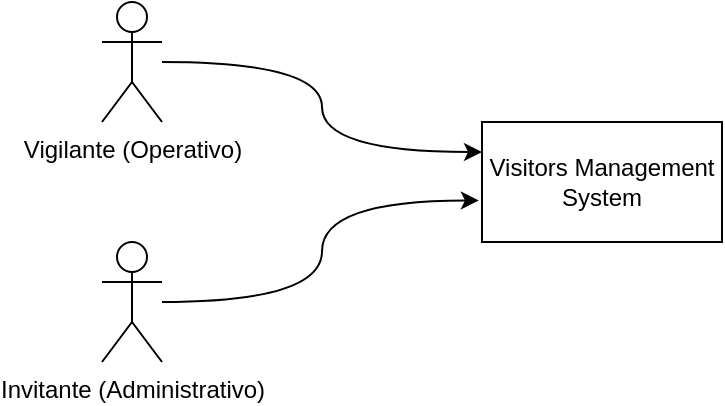 <mxfile version="20.6.0" type="device" pages="4"><diagram id="6_Up_MUq3tOMY8zhKOe7" name="Contexto 1.0.0"><mxGraphModel dx="657" dy="386" grid="1" gridSize="10" guides="1" tooltips="1" connect="1" arrows="1" fold="1" page="1" pageScale="1" pageWidth="2336" pageHeight="1654" math="0" shadow="0"><root><mxCell id="0"/><mxCell id="1" parent="0"/><mxCell id="KdrVDyiOdtad89jNXlcu-1" value="Visitors Management System" style="rounded=0;whiteSpace=wrap;html=1;" vertex="1" parent="1"><mxGeometry x="440" y="210" width="120" height="60" as="geometry"/></mxCell><mxCell id="KdrVDyiOdtad89jNXlcu-5" style="edgeStyle=orthogonalEdgeStyle;rounded=0;orthogonalLoop=1;jettySize=auto;html=1;entryX=0;entryY=0.25;entryDx=0;entryDy=0;curved=1;" edge="1" parent="1" source="KdrVDyiOdtad89jNXlcu-2" target="KdrVDyiOdtad89jNXlcu-1"><mxGeometry relative="1" as="geometry"/></mxCell><mxCell id="KdrVDyiOdtad89jNXlcu-2" value="Vigilante (Operativo)" style="shape=umlActor;verticalLabelPosition=bottom;verticalAlign=top;html=1;outlineConnect=0;" vertex="1" parent="1"><mxGeometry x="250" y="150" width="30" height="60" as="geometry"/></mxCell><mxCell id="KdrVDyiOdtad89jNXlcu-6" style="edgeStyle=orthogonalEdgeStyle;rounded=0;orthogonalLoop=1;jettySize=auto;html=1;entryX=-0.013;entryY=0.654;entryDx=0;entryDy=0;entryPerimeter=0;curved=1;" edge="1" parent="1" source="KdrVDyiOdtad89jNXlcu-3" target="KdrVDyiOdtad89jNXlcu-1"><mxGeometry relative="1" as="geometry"/></mxCell><mxCell id="KdrVDyiOdtad89jNXlcu-3" value="Invitante (Administrativo)" style="shape=umlActor;verticalLabelPosition=bottom;verticalAlign=top;html=1;outlineConnect=0;" vertex="1" parent="1"><mxGeometry x="250" y="270" width="30" height="60" as="geometry"/></mxCell></root></mxGraphModel></diagram><diagram id="4MX_dlhpi_u-5nDaRTM5" name="Funcional 1.0.4"><mxGraphModel dx="1642" dy="964" grid="1" gridSize="10" guides="1" tooltips="1" connect="1" arrows="1" fold="1" page="1" pageScale="1" pageWidth="2336" pageHeight="1654" math="0" shadow="0"><root><mxCell id="0"/><mxCell id="1" parent="0"/><mxCell id="9JVxQFxeBSFho5vGc0Pp-1" value="&lt;p style=&quot;margin:0px;margin-top:6px;text-align:center;&quot;&gt;&lt;b&gt;Component&lt;/b&gt;&lt;/p&gt;&lt;hr&gt;&lt;p style=&quot;text-align: center; margin: 0px 0px 0px 8px;&quot;&gt;&lt;br&gt;&lt;/p&gt;&lt;p style=&quot;text-align: center; margin: 0px 0px 0px 8px;&quot;&gt;Interfaz Frontend&lt;/p&gt;" style="align=left;overflow=fill;html=1;dropTarget=0;" vertex="1" parent="1"><mxGeometry x="50" y="120" width="180" height="90" as="geometry"/></mxCell><mxCell id="9JVxQFxeBSFho5vGc0Pp-2" value="" style="shape=component;jettyWidth=8;jettyHeight=4;" vertex="1" parent="9JVxQFxeBSFho5vGc0Pp-1"><mxGeometry x="1" width="20" height="20" relative="1" as="geometry"><mxPoint x="-24" y="4" as="offset"/></mxGeometry></mxCell><mxCell id="9JVxQFxeBSFho5vGc0Pp-3" value="&lt;p style=&quot;margin:0px;margin-top:6px;text-align:center;&quot;&gt;&lt;b&gt;Component&lt;/b&gt;&lt;/p&gt;&lt;hr&gt;&lt;p style=&quot;text-align: center; margin: 0px 0px 0px 8px;&quot;&gt;&lt;br&gt;&lt;/p&gt;&lt;p style=&quot;text-align: center; margin: 0px 0px 0px 8px;&quot;&gt;API Gateway&lt;/p&gt;" style="align=left;overflow=fill;html=1;dropTarget=0;" vertex="1" parent="1"><mxGeometry x="310" y="120" width="180" height="90" as="geometry"/></mxCell><mxCell id="9JVxQFxeBSFho5vGc0Pp-4" value="" style="shape=component;jettyWidth=8;jettyHeight=4;" vertex="1" parent="9JVxQFxeBSFho5vGc0Pp-3"><mxGeometry x="1" width="20" height="20" relative="1" as="geometry"><mxPoint x="-24" y="4" as="offset"/></mxGeometry></mxCell><mxCell id="9JVxQFxeBSFho5vGc0Pp-43" style="edgeStyle=orthogonalEdgeStyle;rounded=1;orthogonalLoop=1;jettySize=auto;html=1;endArrow=classic;endFill=1;" edge="1" parent="1" source="9JVxQFxeBSFho5vGc0Pp-5" target="9JVxQFxeBSFho5vGc0Pp-37"><mxGeometry relative="1" as="geometry"/></mxCell><mxCell id="9JVxQFxeBSFho5vGc0Pp-5" value="&lt;p style=&quot;margin:0px;margin-top:6px;text-align:center;&quot;&gt;&lt;b&gt;Component&lt;/b&gt;&lt;/p&gt;&lt;hr&gt;&lt;p style=&quot;text-align: center; margin: 0px 0px 0px 8px;&quot;&gt;&lt;br&gt;&lt;/p&gt;&lt;p style=&quot;text-align: center; margin: 0px 0px 0px 8px;&quot;&gt;Gestión Usuarios Sistema&lt;/p&gt;" style="align=left;overflow=fill;html=1;dropTarget=0;" vertex="1" parent="1"><mxGeometry x="880" y="40" width="180" height="90" as="geometry"/></mxCell><mxCell id="9JVxQFxeBSFho5vGc0Pp-6" value="" style="shape=component;jettyWidth=8;jettyHeight=4;" vertex="1" parent="9JVxQFxeBSFho5vGc0Pp-5"><mxGeometry x="1" width="20" height="20" relative="1" as="geometry"><mxPoint x="-24" y="4" as="offset"/></mxGeometry></mxCell><mxCell id="9JVxQFxeBSFho5vGc0Pp-44" style="edgeStyle=orthogonalEdgeStyle;rounded=1;orthogonalLoop=1;jettySize=auto;html=1;endArrow=classic;endFill=1;" edge="1" parent="1" source="9JVxQFxeBSFho5vGc0Pp-7" target="9JVxQFxeBSFho5vGc0Pp-39"><mxGeometry relative="1" as="geometry"><Array as="points"><mxPoint x="1099" y="160"/></Array></mxGeometry></mxCell><mxCell id="9JVxQFxeBSFho5vGc0Pp-49" style="edgeStyle=orthogonalEdgeStyle;rounded=1;orthogonalLoop=1;jettySize=auto;html=1;endArrow=classic;endFill=1;" edge="1" parent="1" source="9JVxQFxeBSFho5vGc0Pp-7" target="9JVxQFxeBSFho5vGc0Pp-47"><mxGeometry relative="1" as="geometry"/></mxCell><mxCell id="9JVxQFxeBSFho5vGc0Pp-7" value="&lt;p style=&quot;margin:0px;margin-top:6px;text-align:center;&quot;&gt;&lt;b&gt;Component&lt;/b&gt;&lt;/p&gt;&lt;hr&gt;&lt;p style=&quot;text-align: center; margin: 0px 0px 0px 8px;&quot;&gt;&lt;br&gt;&lt;/p&gt;&lt;p style=&quot;text-align: center; margin: 0px 0px 0px 8px;&quot;&gt;Gestión Visitantes&lt;/p&gt;" style="align=left;overflow=fill;html=1;dropTarget=0;" vertex="1" parent="1"><mxGeometry x="610" y="150" width="180" height="90" as="geometry"/></mxCell><mxCell id="9JVxQFxeBSFho5vGc0Pp-8" value="" style="shape=component;jettyWidth=8;jettyHeight=4;" vertex="1" parent="9JVxQFxeBSFho5vGc0Pp-7"><mxGeometry x="1" width="20" height="20" relative="1" as="geometry"><mxPoint x="-24" y="4" as="offset"/></mxGeometry></mxCell><mxCell id="9JVxQFxeBSFho5vGc0Pp-45" style="edgeStyle=orthogonalEdgeStyle;rounded=1;orthogonalLoop=1;jettySize=auto;html=1;endArrow=classic;endFill=1;" edge="1" parent="1" source="9JVxQFxeBSFho5vGc0Pp-9" target="9JVxQFxeBSFho5vGc0Pp-39"><mxGeometry relative="1" as="geometry"><Array as="points"><mxPoint x="1099" y="350"/></Array></mxGeometry></mxCell><mxCell id="9JVxQFxeBSFho5vGc0Pp-46" style="edgeStyle=orthogonalEdgeStyle;rounded=1;orthogonalLoop=1;jettySize=auto;html=1;endArrow=classic;endFill=1;" edge="1" parent="1" source="9JVxQFxeBSFho5vGc0Pp-9" target="9JVxQFxeBSFho5vGc0Pp-37"><mxGeometry relative="1" as="geometry"><Array as="points"><mxPoint x="1250" y="400"/><mxPoint x="1250" y="170"/><mxPoint x="1179" y="170"/></Array></mxGeometry></mxCell><mxCell id="9JVxQFxeBSFho5vGc0Pp-9" value="&lt;p style=&quot;margin:0px;margin-top:6px;text-align:center;&quot;&gt;&lt;b&gt;Component&lt;/b&gt;&lt;/p&gt;&lt;hr&gt;&lt;p style=&quot;text-align: center; margin: 0px 0px 0px 8px;&quot;&gt;&lt;br&gt;&lt;/p&gt;&lt;p style=&quot;text-align: center; margin: 0px 0px 0px 8px;&quot;&gt;Gestión Reportes&lt;/p&gt;" style="align=left;overflow=fill;html=1;dropTarget=0;" vertex="1" parent="1"><mxGeometry x="620" y="320" width="180" height="90" as="geometry"/></mxCell><mxCell id="9JVxQFxeBSFho5vGc0Pp-10" value="" style="shape=component;jettyWidth=8;jettyHeight=4;" vertex="1" parent="9JVxQFxeBSFho5vGc0Pp-9"><mxGeometry x="1" width="20" height="20" relative="1" as="geometry"><mxPoint x="-24" y="4" as="offset"/></mxGeometry></mxCell><mxCell id="9JVxQFxeBSFho5vGc0Pp-19" value="" style="rounded=0;orthogonalLoop=1;jettySize=auto;html=1;endArrow=none;endFill=0;sketch=0;sourcePerimeterSpacing=0;targetPerimeterSpacing=0;exitX=0;exitY=0.5;exitDx=0;exitDy=0;" edge="1" target="9JVxQFxeBSFho5vGc0Pp-21" parent="1" source="9JVxQFxeBSFho5vGc0Pp-3"><mxGeometry relative="1" as="geometry"><mxPoint x="310" y="110" as="sourcePoint"/></mxGeometry></mxCell><mxCell id="9JVxQFxeBSFho5vGc0Pp-20" value="" style="rounded=0;orthogonalLoop=1;jettySize=auto;html=1;endArrow=halfCircle;endFill=0;entryX=0.5;entryY=0.5;endSize=6;strokeWidth=1;sketch=0;exitX=1;exitY=0.5;exitDx=0;exitDy=0;" edge="1" target="9JVxQFxeBSFho5vGc0Pp-21" parent="1" source="9JVxQFxeBSFho5vGc0Pp-1"><mxGeometry relative="1" as="geometry"><mxPoint x="260" y="120" as="sourcePoint"/></mxGeometry></mxCell><mxCell id="9JVxQFxeBSFho5vGc0Pp-21" value="" style="ellipse;whiteSpace=wrap;html=1;align=center;aspect=fixed;resizable=0;points=[];outlineConnect=0;sketch=0;fillStyle=auto;" vertex="1" parent="1"><mxGeometry x="268" y="160" width="10" height="10" as="geometry"/></mxCell><mxCell id="9JVxQFxeBSFho5vGc0Pp-24" value="" style="rounded=0;orthogonalLoop=1;jettySize=auto;html=1;endArrow=none;endFill=0;sketch=0;sourcePerimeterSpacing=0;targetPerimeterSpacing=0;exitX=-0.004;exitY=0.376;exitDx=0;exitDy=0;exitPerimeter=0;" edge="1" parent="1" target="9JVxQFxeBSFho5vGc0Pp-26" source="9JVxQFxeBSFho5vGc0Pp-5"><mxGeometry relative="1" as="geometry"><mxPoint x="590" y="115" as="sourcePoint"/><Array as="points"/></mxGeometry></mxCell><mxCell id="9JVxQFxeBSFho5vGc0Pp-25" value="" style="rounded=0;orthogonalLoop=1;jettySize=auto;html=1;endArrow=halfCircle;endFill=0;entryX=0.5;entryY=0.5;endSize=6;strokeWidth=1;sketch=0;exitX=1.002;exitY=0.282;exitDx=0;exitDy=0;exitPerimeter=0;" edge="1" parent="1" target="9JVxQFxeBSFho5vGc0Pp-26" source="9JVxQFxeBSFho5vGc0Pp-3"><mxGeometry relative="1" as="geometry"><mxPoint x="510" y="115" as="sourcePoint"/><Array as="points"><mxPoint x="610" y="80"/></Array></mxGeometry></mxCell><mxCell id="9JVxQFxeBSFho5vGc0Pp-26" value="" style="ellipse;whiteSpace=wrap;html=1;align=center;aspect=fixed;resizable=0;points=[];outlineConnect=0;sketch=0;fillStyle=auto;" vertex="1" parent="1"><mxGeometry x="790" y="70" width="10" height="10" as="geometry"/></mxCell><mxCell id="9JVxQFxeBSFho5vGc0Pp-27" value="" style="rounded=0;orthogonalLoop=1;jettySize=auto;html=1;endArrow=none;endFill=0;sketch=0;sourcePerimeterSpacing=0;targetPerimeterSpacing=0;exitX=-0.016;exitY=0.429;exitDx=0;exitDy=0;exitPerimeter=0;" edge="1" parent="1" target="9JVxQFxeBSFho5vGc0Pp-29" source="9JVxQFxeBSFho5vGc0Pp-7"><mxGeometry relative="1" as="geometry"><mxPoint x="590" y="175" as="sourcePoint"/></mxGeometry></mxCell><mxCell id="9JVxQFxeBSFho5vGc0Pp-28" value="" style="rounded=0;orthogonalLoop=1;jettySize=auto;html=1;endArrow=halfCircle;endFill=0;entryX=0.5;entryY=0.5;endSize=6;strokeWidth=1;sketch=0;exitX=1.004;exitY=0.602;exitDx=0;exitDy=0;exitPerimeter=0;" edge="1" parent="1" target="9JVxQFxeBSFho5vGc0Pp-29" source="9JVxQFxeBSFho5vGc0Pp-3"><mxGeometry relative="1" as="geometry"><mxPoint x="510" y="175" as="sourcePoint"/></mxGeometry></mxCell><mxCell id="9JVxQFxeBSFho5vGc0Pp-29" value="" style="ellipse;whiteSpace=wrap;html=1;align=center;aspect=fixed;resizable=0;points=[];outlineConnect=0;sketch=0;fillStyle=auto;" vertex="1" parent="1"><mxGeometry x="548" y="170" width="10" height="10" as="geometry"/></mxCell><mxCell id="9JVxQFxeBSFho5vGc0Pp-31" value="" style="rounded=0;orthogonalLoop=1;jettySize=auto;html=1;endArrow=none;endFill=0;sketch=0;sourcePerimeterSpacing=0;targetPerimeterSpacing=0;exitX=-0.004;exitY=0.857;exitDx=0;exitDy=0;exitPerimeter=0;" edge="1" parent="1" target="9JVxQFxeBSFho5vGc0Pp-33" source="9JVxQFxeBSFho5vGc0Pp-5"><mxGeometry relative="1" as="geometry"><mxPoint x="826.4" y="118.61" as="sourcePoint"/></mxGeometry></mxCell><mxCell id="9JVxQFxeBSFho5vGc0Pp-32" value="" style="rounded=0;orthogonalLoop=1;jettySize=auto;html=1;endArrow=halfCircle;endFill=0;entryX=0.5;entryY=0.5;endSize=6;strokeWidth=1;sketch=0;exitX=0.676;exitY=-0.03;exitDx=0;exitDy=0;exitPerimeter=0;" edge="1" parent="1" target="9JVxQFxeBSFho5vGc0Pp-33" source="9JVxQFxeBSFho5vGc0Pp-7"><mxGeometry relative="1" as="geometry"><mxPoint x="710.0" y="104.18" as="sourcePoint"/></mxGeometry></mxCell><mxCell id="9JVxQFxeBSFho5vGc0Pp-33" value="" style="ellipse;whiteSpace=wrap;html=1;align=center;aspect=fixed;resizable=0;points=[];outlineConnect=0;sketch=0;fillStyle=auto;" vertex="1" parent="1"><mxGeometry x="790" y="110" width="10" height="10" as="geometry"/></mxCell><mxCell id="9JVxQFxeBSFho5vGc0Pp-34" value="" style="rounded=0;orthogonalLoop=1;jettySize=auto;html=1;endArrow=none;endFill=0;sketch=0;sourcePerimeterSpacing=0;targetPerimeterSpacing=0;exitX=0;exitY=0.5;exitDx=0;exitDy=0;" edge="1" parent="1" target="9JVxQFxeBSFho5vGc0Pp-36" source="9JVxQFxeBSFho5vGc0Pp-9"><mxGeometry relative="1" as="geometry"><mxPoint x="596.4" y="288.61" as="sourcePoint"/></mxGeometry></mxCell><mxCell id="9JVxQFxeBSFho5vGc0Pp-35" value="" style="rounded=0;orthogonalLoop=1;jettySize=auto;html=1;endArrow=halfCircle;endFill=0;entryX=0.5;entryY=0.5;endSize=6;strokeWidth=1;sketch=0;exitX=1;exitY=1;exitDx=0;exitDy=0;" edge="1" parent="1" target="9JVxQFxeBSFho5vGc0Pp-36" source="9JVxQFxeBSFho5vGc0Pp-3"><mxGeometry relative="1" as="geometry"><mxPoint x="480.0" y="274.18" as="sourcePoint"/></mxGeometry></mxCell><mxCell id="9JVxQFxeBSFho5vGc0Pp-36" value="" style="ellipse;whiteSpace=wrap;html=1;align=center;aspect=fixed;resizable=0;points=[];outlineConnect=0;sketch=0;fillStyle=auto;" vertex="1" parent="1"><mxGeometry x="537.28" y="270" width="10" height="10" as="geometry"/></mxCell><mxCell id="9JVxQFxeBSFho5vGc0Pp-37" value="" style="sketch=0;outlineConnect=0;fontColor=#232F3E;gradientColor=none;fillColor=#2E27AD;strokeColor=none;dashed=0;verticalLabelPosition=bottom;verticalAlign=top;align=center;html=1;fontSize=12;fontStyle=0;aspect=fixed;pointerEvents=1;shape=mxgraph.aws4.rds_instance;fillStyle=auto;" vertex="1" parent="1"><mxGeometry x="1140" y="46" width="78" height="78" as="geometry"/></mxCell><mxCell id="9JVxQFxeBSFho5vGc0Pp-39" value="" style="sketch=0;outlineConnect=0;fontColor=#232F3E;gradientColor=none;fillColor=#2E27AD;strokeColor=none;dashed=0;verticalLabelPosition=bottom;verticalAlign=top;align=center;html=1;fontSize=12;fontStyle=0;aspect=fixed;pointerEvents=1;shape=mxgraph.aws4.rds_instance;fillStyle=auto;" vertex="1" parent="1"><mxGeometry x="1060" y="192" width="78" height="78" as="geometry"/></mxCell><mxCell id="9JVxQFxeBSFho5vGc0Pp-40" value="DB Usuarios &lt;br&gt;Sistema" style="text;html=1;align=center;verticalAlign=middle;resizable=0;points=[];autosize=1;strokeColor=none;fillColor=none;fillStyle=auto;" vertex="1" parent="1"><mxGeometry x="1220" y="70" width="90" height="40" as="geometry"/></mxCell><mxCell id="9JVxQFxeBSFho5vGc0Pp-41" value="DB Visitantes" style="text;html=1;align=center;verticalAlign=middle;resizable=0;points=[];autosize=1;strokeColor=none;fillColor=none;fillStyle=auto;" vertex="1" parent="1"><mxGeometry x="1133" y="216" width="100" height="30" as="geometry"/></mxCell><mxCell id="9JVxQFxeBSFho5vGc0Pp-47" value="" style="sketch=0;outlineConnect=0;fontColor=#232F3E;gradientColor=none;fillColor=#3F8624;strokeColor=none;dashed=0;verticalLabelPosition=bottom;verticalAlign=top;align=center;html=1;fontSize=12;fontStyle=0;aspect=fixed;pointerEvents=1;shape=mxgraph.aws4.bucket;fillStyle=auto;" vertex="1" parent="1"><mxGeometry x="900" y="202" width="75" height="78" as="geometry"/></mxCell><mxCell id="9JVxQFxeBSFho5vGc0Pp-48" value="Bucket S3&lt;br&gt;Imagenes" style="text;html=1;align=center;verticalAlign=middle;resizable=0;points=[];autosize=1;strokeColor=none;fillColor=none;" vertex="1" parent="1"><mxGeometry x="895" y="290" width="80" height="40" as="geometry"/></mxCell></root></mxGraphModel></diagram><diagram id="lHHmDPMZV5CwxSd2pmY5" name="Despliegue 1.0.1"><mxGraphModel dx="1368" dy="803" grid="1" gridSize="10" guides="1" tooltips="1" connect="1" arrows="1" fold="1" page="1" pageScale="1" pageWidth="2336" pageHeight="1654" math="0" shadow="0"><root><mxCell id="0"/><mxCell id="1" parent="0"/><mxCell id="e7uuvnh8f44NbbZcaJek-3" value="" style="group" vertex="1" connectable="0" parent="1"><mxGeometry x="80" y="80" width="180" height="100" as="geometry"/></mxCell><mxCell id="e7uuvnh8f44NbbZcaJek-1" value="Servidor Front" style="verticalAlign=top;align=left;spacingTop=8;spacingLeft=2;spacingRight=12;shape=cube;size=10;direction=south;fontStyle=4;html=1;fillStyle=auto;" vertex="1" parent="e7uuvnh8f44NbbZcaJek-3"><mxGeometry width="180" height="100.0" as="geometry"/></mxCell><mxCell id="e7uuvnh8f44NbbZcaJek-2" value="Frontend" style="shape=module;align=left;spacingLeft=20;align=center;verticalAlign=top;fillStyle=auto;" vertex="1" parent="e7uuvnh8f44NbbZcaJek-3"><mxGeometry x="30" y="40" width="100" height="50" as="geometry"/></mxCell><mxCell id="e7uuvnh8f44NbbZcaJek-4" value="" style="group" vertex="1" connectable="0" parent="1"><mxGeometry x="80" y="290" width="180" height="120" as="geometry"/></mxCell><mxCell id="e7uuvnh8f44NbbZcaJek-5" value="PC Cliente / Smartphone" style="verticalAlign=top;align=left;spacingTop=8;spacingLeft=2;spacingRight=12;shape=cube;size=10;direction=south;fontStyle=4;html=1;fillStyle=auto;" vertex="1" parent="e7uuvnh8f44NbbZcaJek-4"><mxGeometry width="180" height="120.0" as="geometry"/></mxCell><mxCell id="e7uuvnh8f44NbbZcaJek-6" value="Browser &#10;Cliente" style="shape=module;align=left;spacingLeft=20;align=center;verticalAlign=top;fillStyle=auto;" vertex="1" parent="e7uuvnh8f44NbbZcaJek-4"><mxGeometry x="30" y="50" width="100" height="44.71" as="geometry"/></mxCell><mxCell id="e7uuvnh8f44NbbZcaJek-7" style="edgeStyle=orthogonalEdgeStyle;rounded=1;orthogonalLoop=1;jettySize=auto;html=1;endArrow=none;endFill=0;" edge="1" parent="1" source="e7uuvnh8f44NbbZcaJek-5" target="e7uuvnh8f44NbbZcaJek-1"><mxGeometry relative="1" as="geometry"/></mxCell><mxCell id="e7uuvnh8f44NbbZcaJek-8" value="" style="group" vertex="1" connectable="0" parent="1"><mxGeometry x="380" y="80" width="180" height="100" as="geometry"/></mxCell><mxCell id="e7uuvnh8f44NbbZcaJek-9" value="Servicio AWS" style="verticalAlign=top;align=left;spacingTop=8;spacingLeft=2;spacingRight=12;shape=cube;size=10;direction=south;fontStyle=4;html=1;fillStyle=auto;" vertex="1" parent="e7uuvnh8f44NbbZcaJek-8"><mxGeometry width="180" height="100.0" as="geometry"/></mxCell><mxCell id="e7uuvnh8f44NbbZcaJek-10" value="API&#10;Gateway" style="shape=module;align=left;spacingLeft=20;align=center;verticalAlign=top;fillStyle=auto;" vertex="1" parent="e7uuvnh8f44NbbZcaJek-8"><mxGeometry x="30" y="40" width="100" height="50" as="geometry"/></mxCell><mxCell id="e7uuvnh8f44NbbZcaJek-11" value="" style="group" vertex="1" connectable="0" parent="1"><mxGeometry x="770" y="70" width="180" height="100" as="geometry"/></mxCell><mxCell id="e7uuvnh8f44NbbZcaJek-12" value="EKS AWS" style="verticalAlign=top;align=left;spacingTop=8;spacingLeft=2;spacingRight=12;shape=cube;size=10;direction=south;fontStyle=4;html=1;fillStyle=auto;" vertex="1" parent="e7uuvnh8f44NbbZcaJek-11"><mxGeometry width="180" height="100.0" as="geometry"/></mxCell><mxCell id="e7uuvnh8f44NbbZcaJek-13" value="Usuarios&#10;Sistema" style="shape=module;align=left;spacingLeft=20;align=center;verticalAlign=top;fillStyle=auto;" vertex="1" parent="e7uuvnh8f44NbbZcaJek-11"><mxGeometry x="30" y="40" width="100" height="50" as="geometry"/></mxCell><mxCell id="e7uuvnh8f44NbbZcaJek-14" value="" style="group" vertex="1" connectable="0" parent="1"><mxGeometry x="630" y="430" width="180" height="100" as="geometry"/></mxCell><mxCell id="e7uuvnh8f44NbbZcaJek-15" value="EKS AWS" style="verticalAlign=top;align=left;spacingTop=8;spacingLeft=2;spacingRight=12;shape=cube;size=10;direction=south;fontStyle=4;html=1;fillStyle=auto;" vertex="1" parent="e7uuvnh8f44NbbZcaJek-14"><mxGeometry width="180" height="100.0" as="geometry"/></mxCell><mxCell id="e7uuvnh8f44NbbZcaJek-16" value="Reportes" style="shape=module;align=left;spacingLeft=20;align=center;verticalAlign=top;fillStyle=auto;" vertex="1" parent="e7uuvnh8f44NbbZcaJek-14"><mxGeometry x="30" y="40" width="100" height="50" as="geometry"/></mxCell><mxCell id="e7uuvnh8f44NbbZcaJek-17" value="" style="group" vertex="1" connectable="0" parent="1"><mxGeometry x="580" y="220" width="180" height="100" as="geometry"/></mxCell><mxCell id="e7uuvnh8f44NbbZcaJek-18" value="EKS AWS" style="verticalAlign=top;align=left;spacingTop=8;spacingLeft=2;spacingRight=12;shape=cube;size=10;direction=south;fontStyle=4;html=1;fillStyle=auto;" vertex="1" parent="e7uuvnh8f44NbbZcaJek-17"><mxGeometry width="180" height="100.0" as="geometry"/></mxCell><mxCell id="e7uuvnh8f44NbbZcaJek-19" value="Visitantes" style="shape=module;align=left;spacingLeft=20;align=center;verticalAlign=top;fillStyle=auto;" vertex="1" parent="e7uuvnh8f44NbbZcaJek-17"><mxGeometry x="30" y="40" width="100" height="50" as="geometry"/></mxCell><mxCell id="e7uuvnh8f44NbbZcaJek-20" style="edgeStyle=orthogonalEdgeStyle;rounded=1;orthogonalLoop=1;jettySize=auto;html=1;endArrow=none;endFill=0;" edge="1" parent="1" source="e7uuvnh8f44NbbZcaJek-9" target="e7uuvnh8f44NbbZcaJek-12"><mxGeometry relative="1" as="geometry"/></mxCell><mxCell id="e7uuvnh8f44NbbZcaJek-21" style="edgeStyle=orthogonalEdgeStyle;rounded=1;orthogonalLoop=1;jettySize=auto;html=1;entryX=0;entryY=0;entryDx=55.0;entryDy=180;entryPerimeter=0;endArrow=none;endFill=0;" edge="1" parent="1" source="e7uuvnh8f44NbbZcaJek-9" target="e7uuvnh8f44NbbZcaJek-18"><mxGeometry relative="1" as="geometry"><Array as="points"><mxPoint x="510" y="275"/></Array></mxGeometry></mxCell><mxCell id="e7uuvnh8f44NbbZcaJek-22" style="edgeStyle=orthogonalEdgeStyle;rounded=1;orthogonalLoop=1;jettySize=auto;html=1;entryX=0;entryY=0;entryDx=55.0;entryDy=180;entryPerimeter=0;endArrow=none;endFill=0;" edge="1" parent="1" source="e7uuvnh8f44NbbZcaJek-9" target="e7uuvnh8f44NbbZcaJek-15"><mxGeometry relative="1" as="geometry"><Array as="points"><mxPoint x="430" y="480"/><mxPoint x="630" y="480"/></Array></mxGeometry></mxCell><mxCell id="e7uuvnh8f44NbbZcaJek-23" style="edgeStyle=orthogonalEdgeStyle;rounded=1;orthogonalLoop=1;jettySize=auto;html=1;entryX=0.712;entryY=1.01;entryDx=0;entryDy=0;entryPerimeter=0;endArrow=none;endFill=0;" edge="1" parent="1" source="e7uuvnh8f44NbbZcaJek-18" target="e7uuvnh8f44NbbZcaJek-12"><mxGeometry relative="1" as="geometry"><Array as="points"><mxPoint x="650" y="150"/><mxPoint x="768" y="150"/></Array></mxGeometry></mxCell><mxCell id="e7uuvnh8f44NbbZcaJek-25" value="" style="group" vertex="1" connectable="0" parent="1"><mxGeometry x="1070" y="75" width="150" height="90" as="geometry"/></mxCell><mxCell id="e7uuvnh8f44NbbZcaJek-26" value="RDS - Usuarios Sistema" style="verticalAlign=top;align=left;spacingTop=8;spacingLeft=2;spacingRight=12;shape=cube;size=10;direction=south;fontStyle=4;html=1;fillStyle=auto;" vertex="1" parent="e7uuvnh8f44NbbZcaJek-25"><mxGeometry width="150" height="90.0" as="geometry"/></mxCell><mxCell id="e7uuvnh8f44NbbZcaJek-24" value="" style="sketch=0;outlineConnect=0;fontColor=#232F3E;gradientColor=none;fillColor=#2E27AD;strokeColor=none;dashed=0;verticalLabelPosition=bottom;verticalAlign=top;align=center;html=1;fontSize=12;fontStyle=0;aspect=fixed;pointerEvents=1;shape=mxgraph.aws4.rds_instance;fillStyle=auto;" vertex="1" parent="e7uuvnh8f44NbbZcaJek-25"><mxGeometry x="48" y="34" width="50" height="50" as="geometry"/></mxCell><mxCell id="e7uuvnh8f44NbbZcaJek-28" style="edgeStyle=orthogonalEdgeStyle;rounded=1;orthogonalLoop=1;jettySize=auto;html=1;endArrow=none;endFill=0;" edge="1" parent="1" source="e7uuvnh8f44NbbZcaJek-26"><mxGeometry relative="1" as="geometry"><mxPoint x="950" y="120.0" as="targetPoint"/></mxGeometry></mxCell><mxCell id="e7uuvnh8f44NbbZcaJek-29" value="" style="group" vertex="1" connectable="0" parent="1"><mxGeometry x="860" y="200" width="160" height="100" as="geometry"/></mxCell><mxCell id="e7uuvnh8f44NbbZcaJek-30" value="RDS - Usuarios Sistema" style="verticalAlign=top;align=left;spacingTop=8;spacingLeft=2;spacingRight=12;shape=cube;size=10;direction=south;fontStyle=4;html=1;fillStyle=auto;" vertex="1" parent="e7uuvnh8f44NbbZcaJek-29"><mxGeometry width="160" height="100.0" as="geometry"/></mxCell><mxCell id="e7uuvnh8f44NbbZcaJek-31" value="" style="sketch=0;outlineConnect=0;fontColor=#232F3E;gradientColor=none;fillColor=#2E27AD;strokeColor=none;dashed=0;verticalLabelPosition=bottom;verticalAlign=top;align=center;html=1;fontSize=12;fontStyle=0;aspect=fixed;pointerEvents=1;shape=mxgraph.aws4.rds_instance;fillStyle=auto;" vertex="1" parent="e7uuvnh8f44NbbZcaJek-29"><mxGeometry x="50" y="40" width="50" height="50" as="geometry"/></mxCell><mxCell id="e7uuvnh8f44NbbZcaJek-32" value="" style="group" vertex="1" connectable="0" parent="1"><mxGeometry x="870" y="320" width="140" height="110" as="geometry"/></mxCell><mxCell id="e7uuvnh8f44NbbZcaJek-33" value="Bucket S3 - Imagenes" style="verticalAlign=top;align=left;spacingTop=8;spacingLeft=2;spacingRight=12;shape=cube;size=10;direction=south;fontStyle=4;html=1;fillStyle=auto;" vertex="1" parent="e7uuvnh8f44NbbZcaJek-32"><mxGeometry width="140" height="110.0" as="geometry"/></mxCell><mxCell id="e7uuvnh8f44NbbZcaJek-35" value="" style="sketch=0;points=[[0,0,0],[0.25,0,0],[0.5,0,0],[0.75,0,0],[1,0,0],[0,1,0],[0.25,1,0],[0.5,1,0],[0.75,1,0],[1,1,0],[0,0.25,0],[0,0.5,0],[0,0.75,0],[1,0.25,0],[1,0.5,0],[1,0.75,0]];outlineConnect=0;fontColor=#232F3E;gradientColor=#60A337;gradientDirection=north;fillColor=#277116;strokeColor=#ffffff;dashed=0;verticalLabelPosition=bottom;verticalAlign=top;align=center;html=1;fontSize=12;fontStyle=0;aspect=fixed;shape=mxgraph.aws4.resourceIcon;resIcon=mxgraph.aws4.s3;fillStyle=auto;" vertex="1" parent="e7uuvnh8f44NbbZcaJek-32"><mxGeometry x="38" y="40.71" width="58" height="58" as="geometry"/></mxCell><mxCell id="e7uuvnh8f44NbbZcaJek-37" style="edgeStyle=orthogonalEdgeStyle;rounded=1;orthogonalLoop=1;jettySize=auto;html=1;entryX=0;entryY=0;entryDx=55.0;entryDy=160;entryPerimeter=0;endArrow=none;endFill=0;" edge="1" parent="1" source="e7uuvnh8f44NbbZcaJek-18" target="e7uuvnh8f44NbbZcaJek-30"><mxGeometry relative="1" as="geometry"/></mxCell><mxCell id="e7uuvnh8f44NbbZcaJek-38" style="edgeStyle=orthogonalEdgeStyle;rounded=1;orthogonalLoop=1;jettySize=auto;html=1;entryX=0.245;entryY=1.02;entryDx=0;entryDy=0;entryPerimeter=0;endArrow=none;endFill=0;" edge="1" parent="1" source="e7uuvnh8f44NbbZcaJek-18" target="e7uuvnh8f44NbbZcaJek-33"><mxGeometry relative="1" as="geometry"><Array as="points"><mxPoint x="820" y="290"/><mxPoint x="820" y="340"/><mxPoint x="867" y="340"/></Array></mxGeometry></mxCell><mxCell id="e7uuvnh8f44NbbZcaJek-39" style="edgeStyle=orthogonalEdgeStyle;rounded=1;orthogonalLoop=1;jettySize=auto;html=1;entryX=0;entryY=0;entryDx=45.0;entryDy=0;entryPerimeter=0;endArrow=none;endFill=0;" edge="1" parent="1" source="e7uuvnh8f44NbbZcaJek-15" target="e7uuvnh8f44NbbZcaJek-30"><mxGeometry relative="1" as="geometry"><Array as="points"><mxPoint x="1080" y="470"/><mxPoint x="1080" y="245"/></Array></mxGeometry></mxCell><mxCell id="e7uuvnh8f44NbbZcaJek-40" style="edgeStyle=orthogonalEdgeStyle;rounded=1;orthogonalLoop=1;jettySize=auto;html=1;endArrow=none;endFill=0;" edge="1" parent="1" source="e7uuvnh8f44NbbZcaJek-15" target="e7uuvnh8f44NbbZcaJek-26"><mxGeometry relative="1" as="geometry"><Array as="points"><mxPoint x="1145" y="500"/></Array></mxGeometry></mxCell><mxCell id="e7uuvnh8f44NbbZcaJek-41" style="edgeStyle=orthogonalEdgeStyle;rounded=1;orthogonalLoop=1;jettySize=auto;html=1;entryX=0;entryY=0;entryDx=55.0;entryDy=180;entryPerimeter=0;endArrow=none;endFill=0;" edge="1" parent="1" source="e7uuvnh8f44NbbZcaJek-5" target="e7uuvnh8f44NbbZcaJek-9"><mxGeometry relative="1" as="geometry"/></mxCell><mxCell id="e7uuvnh8f44NbbZcaJek-42" value="TCP/IP" style="text;html=1;align=center;verticalAlign=middle;resizable=0;points=[];autosize=1;strokeColor=none;fillColor=none;fillStyle=auto;" vertex="1" parent="1"><mxGeometry x="320" y="235" width="60" height="30" as="geometry"/></mxCell><mxCell id="e7uuvnh8f44NbbZcaJek-43" value="TCP/IP" style="text;html=1;align=center;verticalAlign=middle;resizable=0;points=[];autosize=1;strokeColor=none;fillColor=none;fillStyle=auto;" vertex="1" parent="1"><mxGeometry x="170" y="220" width="60" height="30" as="geometry"/></mxCell><mxCell id="e7uuvnh8f44NbbZcaJek-44" value="TCP/IP" style="text;html=1;align=center;verticalAlign=middle;resizable=0;points=[];autosize=1;strokeColor=none;fillColor=none;fillStyle=auto;" vertex="1" parent="1"><mxGeometry x="510" y="210" width="60" height="30" as="geometry"/></mxCell><mxCell id="e7uuvnh8f44NbbZcaJek-45" value="TCP/IP" style="text;html=1;align=center;verticalAlign=middle;resizable=0;points=[];autosize=1;strokeColor=none;fillColor=none;fillStyle=auto;" vertex="1" parent="1"><mxGeometry x="430" y="335" width="60" height="30" as="geometry"/></mxCell><mxCell id="e7uuvnh8f44NbbZcaJek-46" value="TCP/IP" style="text;html=1;align=center;verticalAlign=middle;resizable=0;points=[];autosize=1;strokeColor=none;fillColor=none;fillStyle=auto;" vertex="1" parent="1"><mxGeometry x="630" y="90" width="60" height="30" as="geometry"/></mxCell><mxCell id="e7uuvnh8f44NbbZcaJek-47" value="TCP/IP" style="text;html=1;align=center;verticalAlign=middle;resizable=0;points=[];autosize=1;strokeColor=none;fillColor=none;fillStyle=auto;" vertex="1" parent="1"><mxGeometry x="660" y="165" width="60" height="30" as="geometry"/></mxCell><mxCell id="e7uuvnh8f44NbbZcaJek-48" value="TCP/IP" style="text;html=1;align=center;verticalAlign=middle;resizable=0;points=[];autosize=1;strokeColor=none;fillColor=none;fillStyle=auto;" vertex="1" parent="1"><mxGeometry x="780" y="220" width="60" height="30" as="geometry"/></mxCell><mxCell id="e7uuvnh8f44NbbZcaJek-49" value="TCP/IP" style="text;html=1;align=center;verticalAlign=middle;resizable=0;points=[];autosize=1;strokeColor=none;fillColor=none;fillStyle=auto;" vertex="1" parent="1"><mxGeometry x="760" y="335" width="60" height="30" as="geometry"/></mxCell><mxCell id="e7uuvnh8f44NbbZcaJek-50" value="TCP/IP" style="text;html=1;align=center;verticalAlign=middle;resizable=0;points=[];autosize=1;strokeColor=none;fillColor=none;fillStyle=auto;" vertex="1" parent="1"><mxGeometry x="910" y="440" width="60" height="30" as="geometry"/></mxCell><mxCell id="e7uuvnh8f44NbbZcaJek-51" value="TCP/IP" style="text;html=1;align=center;verticalAlign=middle;resizable=0;points=[];autosize=1;strokeColor=none;fillColor=none;fillStyle=auto;" vertex="1" parent="1"><mxGeometry x="910" y="500" width="60" height="30" as="geometry"/></mxCell><mxCell id="e7uuvnh8f44NbbZcaJek-52" value="TCP/IP" style="text;html=1;align=center;verticalAlign=middle;resizable=0;points=[];autosize=1;strokeColor=none;fillColor=none;fillStyle=auto;" vertex="1" parent="1"><mxGeometry x="980" y="90" width="60" height="30" as="geometry"/></mxCell></root></mxGraphModel></diagram><diagram id="kj2WRewwAeK0uZBq0qoA" name="Modelo Datos 1.0.0"><mxGraphModel dx="1026" dy="2257" grid="1" gridSize="10" guides="1" tooltips="1" connect="1" arrows="1" fold="1" page="1" pageScale="1" pageWidth="2336" pageHeight="1654" math="0" shadow="0"><root><mxCell id="0"/><mxCell id="1" parent="0"/><mxCell id="UlqCk85rrYjtjY1tch7E-38" style="edgeStyle=orthogonalEdgeStyle;rounded=1;orthogonalLoop=1;jettySize=auto;html=1;endArrow=none;endFill=0;" edge="1" parent="1" source="UlqCk85rrYjtjY1tch7E-3" target="UlqCk85rrYjtjY1tch7E-25"><mxGeometry relative="1" as="geometry"/></mxCell><mxCell id="UlqCk85rrYjtjY1tch7E-3" value="UsuarioSistema" style="swimlane;fontStyle=0;childLayout=stackLayout;horizontal=1;startSize=26;fillColor=none;horizontalStack=0;resizeParent=1;resizeParentMax=0;resizeLast=0;collapsible=1;marginBottom=0;" vertex="1" parent="1"><mxGeometry x="360" y="146" width="210" height="260" as="geometry"/></mxCell><mxCell id="UlqCk85rrYjtjY1tch7E-4" value="idUsuario: string" style="text;strokeColor=none;fillColor=none;align=left;verticalAlign=top;spacingLeft=4;spacingRight=4;overflow=hidden;rotatable=0;points=[[0,0.5],[1,0.5]];portConstraint=eastwest;" vertex="1" parent="UlqCk85rrYjtjY1tch7E-3"><mxGeometry y="26" width="210" height="26" as="geometry"/></mxCell><mxCell id="UlqCk85rrYjtjY1tch7E-5" value="nombreUsuario: string" style="text;strokeColor=none;fillColor=none;align=left;verticalAlign=top;spacingLeft=4;spacingRight=4;overflow=hidden;rotatable=0;points=[[0,0.5],[1,0.5]];portConstraint=eastwest;" vertex="1" parent="UlqCk85rrYjtjY1tch7E-3"><mxGeometry y="52" width="210" height="26" as="geometry"/></mxCell><mxCell id="UlqCk85rrYjtjY1tch7E-6" value="email: string" style="text;strokeColor=none;fillColor=none;align=left;verticalAlign=top;spacingLeft=4;spacingRight=4;overflow=hidden;rotatable=0;points=[[0,0.5],[1,0.5]];portConstraint=eastwest;" vertex="1" parent="UlqCk85rrYjtjY1tch7E-3"><mxGeometry y="78" width="210" height="26" as="geometry"/></mxCell><mxCell id="UlqCk85rrYjtjY1tch7E-8" value="password: string" style="text;strokeColor=none;fillColor=none;align=left;verticalAlign=top;spacingLeft=4;spacingRight=4;overflow=hidden;rotatable=0;points=[[0,0.5],[1,0.5]];portConstraint=eastwest;" vertex="1" parent="UlqCk85rrYjtjY1tch7E-3"><mxGeometry y="104" width="210" height="26" as="geometry"/></mxCell><mxCell id="UlqCk85rrYjtjY1tch7E-7" value="tipoUsuario: TipoUsuarioSistema" style="text;strokeColor=none;fillColor=none;align=left;verticalAlign=top;spacingLeft=4;spacingRight=4;overflow=hidden;rotatable=0;points=[[0,0.5],[1,0.5]];portConstraint=eastwest;" vertex="1" parent="UlqCk85rrYjtjY1tch7E-3"><mxGeometry y="130" width="210" height="26" as="geometry"/></mxCell><mxCell id="UlqCk85rrYjtjY1tch7E-9" value="departamentoEmpresa: string" style="text;strokeColor=none;fillColor=none;align=left;verticalAlign=top;spacingLeft=4;spacingRight=4;overflow=hidden;rotatable=0;points=[[0,0.5],[1,0.5]];portConstraint=eastwest;" vertex="1" parent="UlqCk85rrYjtjY1tch7E-3"><mxGeometry y="156" width="210" height="26" as="geometry"/></mxCell><mxCell id="UlqCk85rrYjtjY1tch7E-14" value="cargoEmpresa: string" style="text;strokeColor=none;fillColor=none;align=left;verticalAlign=top;spacingLeft=4;spacingRight=4;overflow=hidden;rotatable=0;points=[[0,0.5],[1,0.5]];portConstraint=eastwest;" vertex="1" parent="UlqCk85rrYjtjY1tch7E-3"><mxGeometry y="182" width="210" height="26" as="geometry"/></mxCell><mxCell id="UlqCk85rrYjtjY1tch7E-15" value="fechaCreacion: datetime" style="text;strokeColor=none;fillColor=none;align=left;verticalAlign=top;spacingLeft=4;spacingRight=4;overflow=hidden;rotatable=0;points=[[0,0.5],[1,0.5]];portConstraint=eastwest;" vertex="1" parent="UlqCk85rrYjtjY1tch7E-3"><mxGeometry y="208" width="210" height="26" as="geometry"/></mxCell><mxCell id="UlqCk85rrYjtjY1tch7E-16" value="fechaActualizacion: datetime" style="text;strokeColor=none;fillColor=none;align=left;verticalAlign=top;spacingLeft=4;spacingRight=4;overflow=hidden;rotatable=0;points=[[0,0.5],[1,0.5]];portConstraint=eastwest;" vertex="1" parent="UlqCk85rrYjtjY1tch7E-3"><mxGeometry y="234" width="210" height="26" as="geometry"/></mxCell><mxCell id="UlqCk85rrYjtjY1tch7E-24" style="edgeStyle=orthogonalEdgeStyle;rounded=1;orthogonalLoop=1;jettySize=auto;html=1;entryX=0.5;entryY=0;entryDx=0;entryDy=0;endArrow=none;endFill=0;" edge="1" parent="1" source="UlqCk85rrYjtjY1tch7E-17" target="UlqCk85rrYjtjY1tch7E-3"><mxGeometry relative="1" as="geometry"/></mxCell><mxCell id="UlqCk85rrYjtjY1tch7E-17" value="&lt;&lt;Enumeration&gt;&gt;&#10;TipoUsuarioSistema" style="swimlane;fontStyle=0;childLayout=stackLayout;horizontal=1;startSize=40;fillColor=none;horizontalStack=0;resizeParent=1;resizeParentMax=0;resizeLast=0;collapsible=1;marginBottom=0;" vertex="1" parent="1"><mxGeometry x="490" y="-60" width="190" height="118" as="geometry"/></mxCell><mxCell id="UlqCk85rrYjtjY1tch7E-18" value="OPERATIVO" style="text;strokeColor=none;fillColor=none;align=left;verticalAlign=top;spacingLeft=4;spacingRight=4;overflow=hidden;rotatable=0;points=[[0,0.5],[1,0.5]];portConstraint=eastwest;" vertex="1" parent="UlqCk85rrYjtjY1tch7E-17"><mxGeometry y="40" width="190" height="26" as="geometry"/></mxCell><mxCell id="UlqCk85rrYjtjY1tch7E-19" value="INVITANTE" style="text;strokeColor=none;fillColor=none;align=left;verticalAlign=top;spacingLeft=4;spacingRight=4;overflow=hidden;rotatable=0;points=[[0,0.5],[1,0.5]];portConstraint=eastwest;" vertex="1" parent="UlqCk85rrYjtjY1tch7E-17"><mxGeometry y="66" width="190" height="26" as="geometry"/></mxCell><mxCell id="UlqCk85rrYjtjY1tch7E-20" value="ADMIN" style="text;strokeColor=none;fillColor=none;align=left;verticalAlign=top;spacingLeft=4;spacingRight=4;overflow=hidden;rotatable=0;points=[[0,0.5],[1,0.5]];portConstraint=eastwest;" vertex="1" parent="UlqCk85rrYjtjY1tch7E-17"><mxGeometry y="92" width="190" height="26" as="geometry"/></mxCell><mxCell id="UlqCk85rrYjtjY1tch7E-47" style="edgeStyle=orthogonalEdgeStyle;rounded=1;orthogonalLoop=1;jettySize=auto;html=1;endArrow=none;endFill=0;" edge="1" parent="1" source="UlqCk85rrYjtjY1tch7E-25" target="UlqCk85rrYjtjY1tch7E-39"><mxGeometry relative="1" as="geometry"><Array as="points"><mxPoint x="960" y="150"/></Array></mxGeometry></mxCell><mxCell id="UlqCk85rrYjtjY1tch7E-48" style="edgeStyle=orthogonalEdgeStyle;rounded=1;orthogonalLoop=1;jettySize=auto;html=1;endArrow=none;endFill=0;" edge="1" parent="1" source="UlqCk85rrYjtjY1tch7E-25" target="UlqCk85rrYjtjY1tch7E-43"><mxGeometry relative="1" as="geometry"/></mxCell><mxCell id="UlqCk85rrYjtjY1tch7E-25" value="Visitantes" style="swimlane;fontStyle=0;childLayout=stackLayout;horizontal=1;startSize=26;fillColor=none;horizontalStack=0;resizeParent=1;resizeParentMax=0;resizeLast=0;collapsible=1;marginBottom=0;" vertex="1" parent="1"><mxGeometry x="680" y="120" width="210" height="286" as="geometry"/></mxCell><mxCell id="UlqCk85rrYjtjY1tch7E-26" value="idvisitante: string" style="text;strokeColor=none;fillColor=none;align=left;verticalAlign=top;spacingLeft=4;spacingRight=4;overflow=hidden;rotatable=0;points=[[0,0.5],[1,0.5]];portConstraint=eastwest;" vertex="1" parent="UlqCk85rrYjtjY1tch7E-25"><mxGeometry y="26" width="210" height="26" as="geometry"/></mxCell><mxCell id="UlqCk85rrYjtjY1tch7E-37" value="idusuarioCreador: string" style="text;strokeColor=none;fillColor=none;align=left;verticalAlign=top;spacingLeft=4;spacingRight=4;overflow=hidden;rotatable=0;points=[[0,0.5],[1,0.5]];portConstraint=eastwest;" vertex="1" parent="UlqCk85rrYjtjY1tch7E-25"><mxGeometry y="52" width="210" height="26" as="geometry"/></mxCell><mxCell id="UlqCk85rrYjtjY1tch7E-27" value="nombreVisitante: string" style="text;strokeColor=none;fillColor=none;align=left;verticalAlign=top;spacingLeft=4;spacingRight=4;overflow=hidden;rotatable=0;points=[[0,0.5],[1,0.5]];portConstraint=eastwest;" vertex="1" parent="UlqCk85rrYjtjY1tch7E-25"><mxGeometry y="78" width="210" height="26" as="geometry"/></mxCell><mxCell id="UlqCk85rrYjtjY1tch7E-28" value="numeroIdentificacion: string/number" style="text;strokeColor=none;fillColor=none;align=left;verticalAlign=top;spacingLeft=4;spacingRight=4;overflow=hidden;rotatable=0;points=[[0,0.5],[1,0.5]];portConstraint=eastwest;" vertex="1" parent="UlqCk85rrYjtjY1tch7E-25"><mxGeometry y="104" width="210" height="26" as="geometry"/></mxCell><mxCell id="UlqCk85rrYjtjY1tch7E-29" value="estadoVisita: EstadoVisita" style="text;strokeColor=none;fillColor=none;align=left;verticalAlign=top;spacingLeft=4;spacingRight=4;overflow=hidden;rotatable=0;points=[[0,0.5],[1,0.5]];portConstraint=eastwest;" vertex="1" parent="UlqCk85rrYjtjY1tch7E-25"><mxGeometry y="130" width="210" height="26" as="geometry"/></mxCell><mxCell id="UlqCk85rrYjtjY1tch7E-30" value="tipoVisitante: TipoVisitante" style="text;strokeColor=none;fillColor=none;align=left;verticalAlign=top;spacingLeft=4;spacingRight=4;overflow=hidden;rotatable=0;points=[[0,0.5],[1,0.5]];portConstraint=eastwest;" vertex="1" parent="UlqCk85rrYjtjY1tch7E-25"><mxGeometry y="156" width="210" height="26" as="geometry"/></mxCell><mxCell id="UlqCk85rrYjtjY1tch7E-33" value="fechaCreacion: datetime" style="text;strokeColor=none;fillColor=none;align=left;verticalAlign=top;spacingLeft=4;spacingRight=4;overflow=hidden;rotatable=0;points=[[0,0.5],[1,0.5]];portConstraint=eastwest;" vertex="1" parent="UlqCk85rrYjtjY1tch7E-25"><mxGeometry y="182" width="210" height="26" as="geometry"/></mxCell><mxCell id="UlqCk85rrYjtjY1tch7E-36" value="fechaEntrada: datetime" style="text;strokeColor=none;fillColor=none;align=left;verticalAlign=top;spacingLeft=4;spacingRight=4;overflow=hidden;rotatable=0;points=[[0,0.5],[1,0.5]];portConstraint=eastwest;" vertex="1" parent="UlqCk85rrYjtjY1tch7E-25"><mxGeometry y="208" width="210" height="26" as="geometry"/></mxCell><mxCell id="UlqCk85rrYjtjY1tch7E-35" value="fechaSalida: datetime" style="text;strokeColor=none;fillColor=none;align=left;verticalAlign=top;spacingLeft=4;spacingRight=4;overflow=hidden;rotatable=0;points=[[0,0.5],[1,0.5]];portConstraint=eastwest;" vertex="1" parent="UlqCk85rrYjtjY1tch7E-25"><mxGeometry y="234" width="210" height="26" as="geometry"/></mxCell><mxCell id="UlqCk85rrYjtjY1tch7E-34" value="fechaActualizacion: datetime" style="text;strokeColor=none;fillColor=none;align=left;verticalAlign=top;spacingLeft=4;spacingRight=4;overflow=hidden;rotatable=0;points=[[0,0.5],[1,0.5]];portConstraint=eastwest;" vertex="1" parent="UlqCk85rrYjtjY1tch7E-25"><mxGeometry y="260" width="210" height="26" as="geometry"/></mxCell><mxCell id="UlqCk85rrYjtjY1tch7E-39" value="&lt;&lt;Enumeration&gt;&gt;&#10;TipoVisitante" style="swimlane;fontStyle=0;childLayout=stackLayout;horizontal=1;startSize=40;fillColor=none;horizontalStack=0;resizeParent=1;resizeParentMax=0;resizeLast=0;collapsible=1;marginBottom=0;" vertex="1" parent="1"><mxGeometry x="870" y="-60" width="190" height="118" as="geometry"/></mxCell><mxCell id="UlqCk85rrYjtjY1tch7E-40" value="REGULAR" style="text;strokeColor=none;fillColor=none;align=left;verticalAlign=top;spacingLeft=4;spacingRight=4;overflow=hidden;rotatable=0;points=[[0,0.5],[1,0.5]];portConstraint=eastwest;" vertex="1" parent="UlqCk85rrYjtjY1tch7E-39"><mxGeometry y="40" width="190" height="26" as="geometry"/></mxCell><mxCell id="UlqCk85rrYjtjY1tch7E-41" value="CONTRATISTA" style="text;strokeColor=none;fillColor=none;align=left;verticalAlign=top;spacingLeft=4;spacingRight=4;overflow=hidden;rotatable=0;points=[[0,0.5],[1,0.5]];portConstraint=eastwest;" vertex="1" parent="UlqCk85rrYjtjY1tch7E-39"><mxGeometry y="66" width="190" height="26" as="geometry"/></mxCell><mxCell id="UlqCk85rrYjtjY1tch7E-42" value="EMPLEADO_EXTERNO" style="text;strokeColor=none;fillColor=none;align=left;verticalAlign=top;spacingLeft=4;spacingRight=4;overflow=hidden;rotatable=0;points=[[0,0.5],[1,0.5]];portConstraint=eastwest;" vertex="1" parent="UlqCk85rrYjtjY1tch7E-39"><mxGeometry y="92" width="190" height="26" as="geometry"/></mxCell><mxCell id="UlqCk85rrYjtjY1tch7E-43" value="&lt;&lt;Enumeration&gt;&gt;&#10;EstadoVisita" style="swimlane;fontStyle=0;childLayout=stackLayout;horizontal=1;startSize=40;fillColor=none;horizontalStack=0;resizeParent=1;resizeParentMax=0;resizeLast=0;collapsible=1;marginBottom=0;" vertex="1" parent="1"><mxGeometry x="978" y="204" width="190" height="118" as="geometry"/></mxCell><mxCell id="UlqCk85rrYjtjY1tch7E-44" value="CREACION" style="text;strokeColor=none;fillColor=none;align=left;verticalAlign=top;spacingLeft=4;spacingRight=4;overflow=hidden;rotatable=0;points=[[0,0.5],[1,0.5]];portConstraint=eastwest;" vertex="1" parent="UlqCk85rrYjtjY1tch7E-43"><mxGeometry y="40" width="190" height="26" as="geometry"/></mxCell><mxCell id="UlqCk85rrYjtjY1tch7E-45" value="INGRESADO" style="text;strokeColor=none;fillColor=none;align=left;verticalAlign=top;spacingLeft=4;spacingRight=4;overflow=hidden;rotatable=0;points=[[0,0.5],[1,0.5]];portConstraint=eastwest;" vertex="1" parent="UlqCk85rrYjtjY1tch7E-43"><mxGeometry y="66" width="190" height="26" as="geometry"/></mxCell><mxCell id="UlqCk85rrYjtjY1tch7E-46" value="COMPLETADO" style="text;strokeColor=none;fillColor=none;align=left;verticalAlign=top;spacingLeft=4;spacingRight=4;overflow=hidden;rotatable=0;points=[[0,0.5],[1,0.5]];portConstraint=eastwest;" vertex="1" parent="UlqCk85rrYjtjY1tch7E-43"><mxGeometry y="92" width="190" height="26" as="geometry"/></mxCell></root></mxGraphModel></diagram></mxfile>